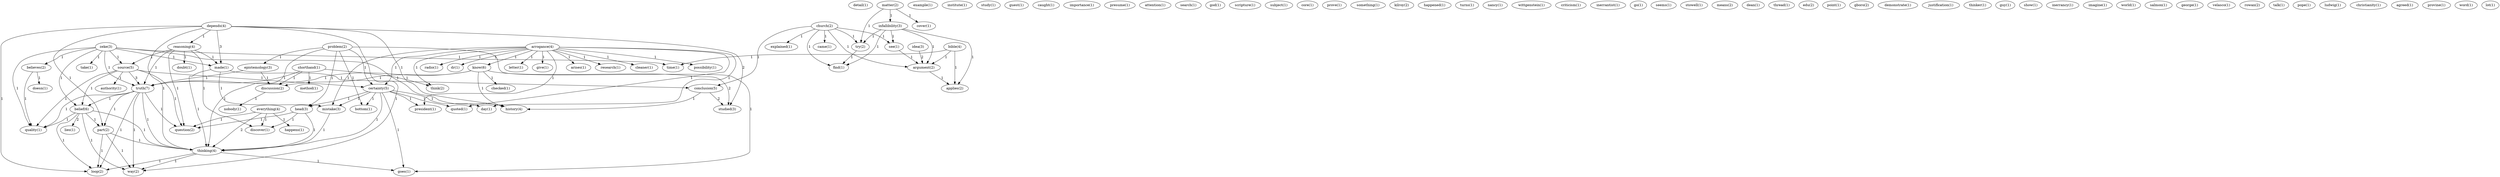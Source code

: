 digraph G {
  detail [ label="detail(1)" ];
  problem [ label="problem(2)" ];
  epistemology [ label="epistemology(3)" ];
  certainty [ label="certainty(5)" ];
  head [ label="head(3)" ];
  bottom [ label="bottom(1)" ];
  thinking [ label="thinking(4)" ];
  goes [ label="goes(1)" ];
  church [ label="church(2)" ];
  came [ label="came(1)" ];
  conclusion [ label="conclusion(5)" ];
  explained [ label="explained(1)" ];
  try [ label="try(2)" ];
  find [ label="find(1)" ];
  see [ label="see(1)" ];
  argument [ label="argument(2)" ];
  example [ label="example(1)" ];
  arrogance [ label="arrogance(4)" ];
  research [ label="research(1)" ];
  cleaner [ label="cleaner(1)" ];
  possibility [ label="possibility(1)" ];
  know [ label="know(6)" ];
  radio [ label="radio(1)" ];
  dr [ label="dr(1)" ];
  letter [ label="letter(1)" ];
  give [ label="give(1)" ];
  arises [ label="arises(1)" ];
  mistake [ label="mistake(3)" ];
  quoted [ label="quoted(1)" ];
  day [ label="day(1)" ];
  president [ label="president(1)" ];
  think [ label="think(2)" ];
  institute [ label="institute(1)" ];
  study [ label="study(1)" ];
  guest [ label="guest(1)" ];
  caught [ label="caught(1)" ];
  importance [ label="importance(1)" ];
  presume [ label="presume(1)" ];
  attention [ label="attention(1)" ];
  search [ label="search(1)" ];
  zeke [ label="zeke(3)" ];
  take [ label="take(1)" ];
  made [ label="made(1)" ];
  source [ label="source(5)" ];
  truth [ label="truth(7)" ];
  history [ label="history(4)" ];
  belief [ label="belief(6)" ];
  believes [ label="believes(2)" ];
  time [ label="time(1)" ];
  quality [ label="quality(1)" ];
  depends [ label="depends(4)" ];
  reasoning [ label="reasoning(4)" ];
  part [ label="part(2)" ];
  way [ label="way(2)" ];
  studied [ label="studied(3)" ];
  loop [ label="loop(2)" ];
  doubt [ label="doubt(1)" ];
  question [ label="question(2)" ];
  discover [ label="discover(1)" ];
  god [ label="god(1)" ];
  scripture [ label="scripture(1)" ];
  subject [ label="subject(1)" ];
  matter [ label="matter(2)" ];
  infallibility [ label="infallibility(3)" ];
  cover [ label="cover(1)" ];
  core [ label="core(1)" ];
  prove [ label="prove(1)" ];
  something [ label="something(1)" ];
  authority [ label="authority(1)" ];
  kilroy [ label="kilroy(2)" ];
  checked [ label="checked(1)" ];
  discussion [ label="discussion(2)" ];
  happened [ label="happened(1)" ];
  turns [ label="turns(1)" ];
  nancy [ label="nancy(1)" ];
  wittgenstein [ label="wittgenstein(1)" ];
  criticism [ label="criticism(1)" ];
  inerrantist [ label="inerrantist(1)" ];
  go [ label="go(1)" ];
  seems [ label="seems(1)" ];
  stowell [ label="stowell(1)" ];
  idea [ label="idea(3)" ];
  shorthand [ label="shorthand(1)" ];
  method [ label="method(1)" ];
  means [ label="means(2)" ];
  dean [ label="dean(1)" ];
  thread [ label="thread(1)" ];
  edu [ label="edu(2)" ];
  point [ label="point(1)" ];
  lies [ label="lies(1)" ];
  doesn [ label="doesn(1)" ];
  everything [ label="everything(4)" ];
  happens [ label="happens(1)" ];
  gboro [ label="gboro(2)" ];
  applies [ label="applies(2)" ];
  demonstrate [ label="demonstrate(1)" ];
  justification [ label="justification(1)" ];
  thinker [ label="thinker(1)" ];
  guy [ label="guy(1)" ];
  show [ label="show(1)" ];
  inerrancy [ label="inerrancy(1)" ];
  imagine [ label="imagine(1)" ];
  world [ label="world(1)" ];
  salmon [ label="salmon(1)" ];
  nobody [ label="nobody(1)" ];
  george [ label="george(1)" ];
  velasco [ label="velasco(1)" ];
  rowan [ label="rowan(2)" ];
  talk [ label="talk(1)" ];
  bible [ label="bible(4)" ];
  pope [ label="pope(1)" ];
  ludwig [ label="ludwig(1)" ];
  christianity [ label="christianity(1)" ];
  agreed [ label="agreed(1)" ];
  provine [ label="provine(1)" ];
  word [ label="word(1)" ];
  lot [ label="lot(1)" ];
  problem -> epistemology [ label="1" ];
  problem -> certainty [ label="1" ];
  problem -> head [ label="1" ];
  problem -> bottom [ label="1" ];
  problem -> thinking [ label="1" ];
  problem -> goes [ label="1" ];
  church -> came [ label="1" ];
  church -> conclusion [ label="1" ];
  church -> explained [ label="1" ];
  church -> try [ label="1" ];
  church -> find [ label="1" ];
  church -> see [ label="1" ];
  church -> argument [ label="1" ];
  arrogance -> research [ label="1" ];
  arrogance -> cleaner [ label="1" ];
  arrogance -> possibility [ label="1" ];
  arrogance -> know [ label="1" ];
  arrogance -> radio [ label="1" ];
  arrogance -> dr [ label="1" ];
  arrogance -> letter [ label="1" ];
  arrogance -> give [ label="1" ];
  arrogance -> certainty [ label="1" ];
  arrogance -> arises [ label="1" ];
  arrogance -> mistake [ label="1" ];
  arrogance -> quoted [ label="1" ];
  arrogance -> day [ label="1" ];
  arrogance -> president [ label="1" ];
  arrogance -> think [ label="1" ];
  zeke -> take [ label="1" ];
  zeke -> made [ label="1" ];
  zeke -> source [ label="1" ];
  zeke -> truth [ label="1" ];
  zeke -> history [ label="1" ];
  zeke -> belief [ label="1" ];
  zeke -> believes [ label="1" ];
  zeke -> time [ label="1" ];
  zeke -> quality [ label="1" ];
  depends -> reasoning [ label="1" ];
  depends -> made [ label="3" ];
  depends -> history [ label="1" ];
  depends -> part [ label="1" ];
  depends -> thinking [ label="1" ];
  depends -> way [ label="1" ];
  depends -> studied [ label="2" ];
  depends -> loop [ label="1" ];
  reasoning -> made [ label="1" ];
  reasoning -> source [ label="1" ];
  reasoning -> doubt [ label="1" ];
  reasoning -> truth [ label="1" ];
  reasoning -> question [ label="1" ];
  reasoning -> discover [ label="1" ];
  matter -> infallibility [ label="1" ];
  matter -> cover [ label="1" ];
  matter -> try [ label="1" ];
  made -> conclusion [ label="1" ];
  made -> mistake [ label="1" ];
  made -> thinking [ label="1" ];
  source -> truth [ label="3" ];
  source -> authority [ label="1" ];
  source -> certainty [ label="1" ];
  source -> belief [ label="1" ];
  source -> question [ label="1" ];
  source -> quality [ label="1" ];
  know -> truth [ label="1" ];
  know -> history [ label="1" ];
  know -> checked [ label="1" ];
  know -> discussion [ label="1" ];
  know -> studied [ label="2" ];
  idea -> argument [ label="2" ];
  shorthand -> method [ label="1" ];
  shorthand -> truth [ label="1" ];
  shorthand -> discussion [ label="1" ];
  shorthand -> think [ label="1" ];
  epistemology -> truth [ label="1" ];
  epistemology -> discussion [ label="1" ];
  truth -> belief [ label="1" ];
  truth -> part [ label="1" ];
  truth -> thinking [ label="1" ];
  truth -> way [ label="1" ];
  truth -> question [ label="1" ];
  truth -> loop [ label="1" ];
  truth -> quality [ label="1" ];
  certainty -> head [ label="1" ];
  certainty -> mistake [ label="1" ];
  certainty -> bottom [ label="1" ];
  certainty -> thinking [ label="1" ];
  certainty -> goes [ label="1" ];
  certainty -> quoted [ label="1" ];
  certainty -> day [ label="1" ];
  certainty -> president [ label="1" ];
  conclusion -> history [ label="1" ];
  conclusion -> studied [ label="2" ];
  belief -> part [ label="1" ];
  belief -> thinking [ label="1" ];
  belief -> lies [ label="2" ];
  belief -> way [ label="1" ];
  belief -> loop [ label="1" ];
  belief -> quality [ label="1" ];
  believes -> doesn [ label="1" ];
  believes -> quality [ label="1" ];
  head -> thinking [ label="1" ];
  head -> question [ label="1" ];
  head -> discover [ label="1" ];
  everything -> thinking [ label="2" ];
  everything -> happens [ label="1" ];
  everything -> question [ label="1" ];
  everything -> discover [ label="1" ];
  mistake -> thinking [ label="1" ];
  infallibility -> try [ label="1" ];
  infallibility -> find [ label="1" ];
  infallibility -> see [ label="1" ];
  infallibility -> argument [ label="1" ];
  infallibility -> applies [ label="1" ];
  part -> thinking [ label="1" ];
  part -> way [ label="1" ];
  part -> loop [ label="1" ];
  thinking -> goes [ label="1" ];
  thinking -> way [ label="1" ];
  thinking -> loop [ label="1" ];
  discussion -> nobody [ label="1" ];
  try -> find [ label="1" ];
  bible -> time [ label="1" ];
  bible -> argument [ label="1" ];
  bible -> applies [ label="1" ];
  see -> argument [ label="1" ];
  argument -> applies [ label="1" ];
}
